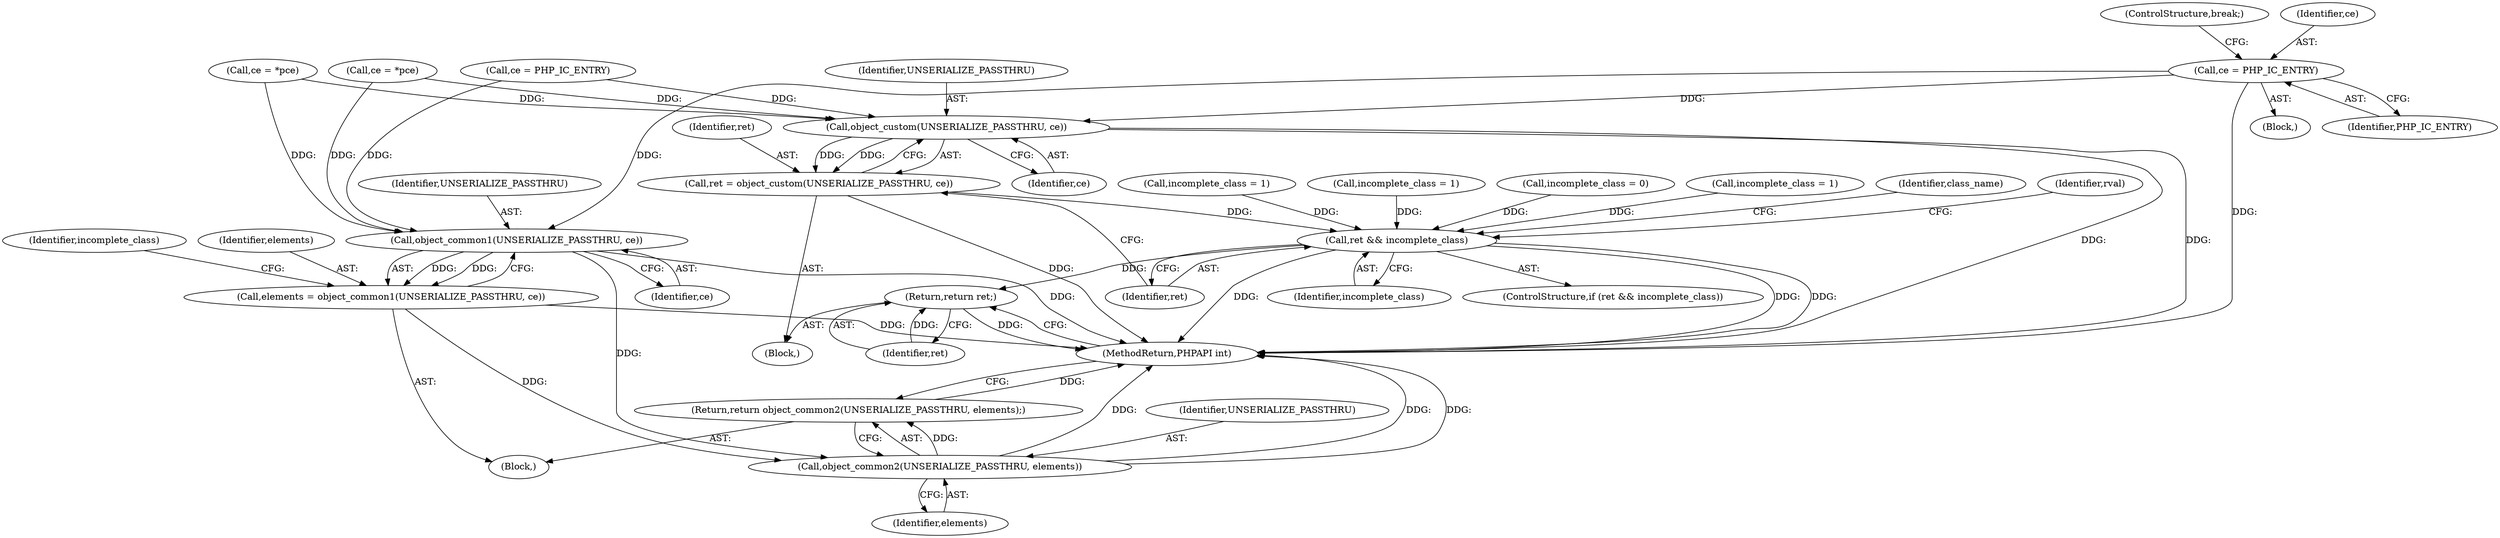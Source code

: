 digraph "0_php-src_6a7cc8ff85827fa9ac715b3a83c2d9147f33cd43?w=1_2@pointer" {
"1000626" [label="(Call,ce = PHP_IC_ENTRY)"];
"1000737" [label="(Call,object_custom(UNSERIALIZE_PASSTHRU, ce))"];
"1000735" [label="(Call,ret = object_custom(UNSERIALIZE_PASSTHRU, ce))"];
"1000741" [label="(Call,ret && incomplete_class)"];
"1000752" [label="(Return,return ret;)"];
"1000756" [label="(Call,object_common1(UNSERIALIZE_PASSTHRU, ce))"];
"1000754" [label="(Call,elements = object_common1(UNSERIALIZE_PASSTHRU, ce))"];
"1000770" [label="(Call,object_common2(UNSERIALIZE_PASSTHRU, elements))"];
"1000769" [label="(Return,return object_common2(UNSERIALIZE_PASSTHRU, elements);)"];
"1000629" [label="(ControlStructure,break;)"];
"1000458" [label="(Call,incomplete_class = 0)"];
"1000622" [label="(Block,)"];
"1000755" [label="(Identifier,elements)"];
"1000760" [label="(Identifier,incomplete_class)"];
"1000708" [label="(Call,incomplete_class = 1)"];
"1000741" [label="(Call,ret && incomplete_class)"];
"1000752" [label="(Return,return ret;)"];
"1000751" [label="(Identifier,class_name)"];
"1000627" [label="(Identifier,ce)"];
"1000448" [label="(Block,)"];
"1000753" [label="(Identifier,ret)"];
"1000737" [label="(Call,object_custom(UNSERIALIZE_PASSTHRU, ce))"];
"1000754" [label="(Call,elements = object_common1(UNSERIALIZE_PASSTHRU, ce))"];
"1000626" [label="(Call,ce = PHP_IC_ENTRY)"];
"1000747" [label="(Identifier,rval)"];
"1000673" [label="(Call,ce = PHP_IC_ENTRY)"];
"1000771" [label="(Identifier,UNSERIALIZE_PASSTHRU)"];
"1000756" [label="(Call,object_common1(UNSERIALIZE_PASSTHRU, ce))"];
"1000742" [label="(Identifier,ret)"];
"1000757" [label="(Identifier,UNSERIALIZE_PASSTHRU)"];
"1000623" [label="(Call,incomplete_class = 1)"];
"1000628" [label="(Identifier,PHP_IC_ENTRY)"];
"1000769" [label="(Return,return object_common2(UNSERIALIZE_PASSTHRU, elements);)"];
"1000772" [label="(Identifier,elements)"];
"1000735" [label="(Call,ret = object_custom(UNSERIALIZE_PASSTHRU, ce))"];
"1000736" [label="(Identifier,ret)"];
"1000738" [label="(Identifier,UNSERIALIZE_PASSTHRU)"];
"1002403" [label="(MethodReturn,PHPAPI int)"];
"1000670" [label="(Call,incomplete_class = 1)"];
"1000715" [label="(Call,ce = *pce)"];
"1000743" [label="(Identifier,incomplete_class)"];
"1000758" [label="(Identifier,ce)"];
"1000770" [label="(Call,object_common2(UNSERIALIZE_PASSTHRU, elements))"];
"1000739" [label="(Identifier,ce)"];
"1000740" [label="(ControlStructure,if (ret && incomplete_class))"];
"1000733" [label="(Block,)"];
"1000594" [label="(Call,ce = *pce)"];
"1000626" -> "1000622"  [label="AST: "];
"1000626" -> "1000628"  [label="CFG: "];
"1000627" -> "1000626"  [label="AST: "];
"1000628" -> "1000626"  [label="AST: "];
"1000629" -> "1000626"  [label="CFG: "];
"1000626" -> "1002403"  [label="DDG: "];
"1000626" -> "1000737"  [label="DDG: "];
"1000626" -> "1000756"  [label="DDG: "];
"1000737" -> "1000735"  [label="AST: "];
"1000737" -> "1000739"  [label="CFG: "];
"1000738" -> "1000737"  [label="AST: "];
"1000739" -> "1000737"  [label="AST: "];
"1000735" -> "1000737"  [label="CFG: "];
"1000737" -> "1002403"  [label="DDG: "];
"1000737" -> "1002403"  [label="DDG: "];
"1000737" -> "1000735"  [label="DDG: "];
"1000737" -> "1000735"  [label="DDG: "];
"1000715" -> "1000737"  [label="DDG: "];
"1000594" -> "1000737"  [label="DDG: "];
"1000673" -> "1000737"  [label="DDG: "];
"1000735" -> "1000733"  [label="AST: "];
"1000736" -> "1000735"  [label="AST: "];
"1000742" -> "1000735"  [label="CFG: "];
"1000735" -> "1002403"  [label="DDG: "];
"1000735" -> "1000741"  [label="DDG: "];
"1000741" -> "1000740"  [label="AST: "];
"1000741" -> "1000742"  [label="CFG: "];
"1000741" -> "1000743"  [label="CFG: "];
"1000742" -> "1000741"  [label="AST: "];
"1000743" -> "1000741"  [label="AST: "];
"1000747" -> "1000741"  [label="CFG: "];
"1000751" -> "1000741"  [label="CFG: "];
"1000741" -> "1002403"  [label="DDG: "];
"1000741" -> "1002403"  [label="DDG: "];
"1000741" -> "1002403"  [label="DDG: "];
"1000708" -> "1000741"  [label="DDG: "];
"1000458" -> "1000741"  [label="DDG: "];
"1000623" -> "1000741"  [label="DDG: "];
"1000670" -> "1000741"  [label="DDG: "];
"1000741" -> "1000752"  [label="DDG: "];
"1000752" -> "1000733"  [label="AST: "];
"1000752" -> "1000753"  [label="CFG: "];
"1000753" -> "1000752"  [label="AST: "];
"1002403" -> "1000752"  [label="CFG: "];
"1000752" -> "1002403"  [label="DDG: "];
"1000753" -> "1000752"  [label="DDG: "];
"1000756" -> "1000754"  [label="AST: "];
"1000756" -> "1000758"  [label="CFG: "];
"1000757" -> "1000756"  [label="AST: "];
"1000758" -> "1000756"  [label="AST: "];
"1000754" -> "1000756"  [label="CFG: "];
"1000756" -> "1002403"  [label="DDG: "];
"1000756" -> "1000754"  [label="DDG: "];
"1000756" -> "1000754"  [label="DDG: "];
"1000715" -> "1000756"  [label="DDG: "];
"1000594" -> "1000756"  [label="DDG: "];
"1000673" -> "1000756"  [label="DDG: "];
"1000756" -> "1000770"  [label="DDG: "];
"1000754" -> "1000448"  [label="AST: "];
"1000755" -> "1000754"  [label="AST: "];
"1000760" -> "1000754"  [label="CFG: "];
"1000754" -> "1002403"  [label="DDG: "];
"1000754" -> "1000770"  [label="DDG: "];
"1000770" -> "1000769"  [label="AST: "];
"1000770" -> "1000772"  [label="CFG: "];
"1000771" -> "1000770"  [label="AST: "];
"1000772" -> "1000770"  [label="AST: "];
"1000769" -> "1000770"  [label="CFG: "];
"1000770" -> "1002403"  [label="DDG: "];
"1000770" -> "1002403"  [label="DDG: "];
"1000770" -> "1002403"  [label="DDG: "];
"1000770" -> "1000769"  [label="DDG: "];
"1000769" -> "1000448"  [label="AST: "];
"1002403" -> "1000769"  [label="CFG: "];
"1000769" -> "1002403"  [label="DDG: "];
}
